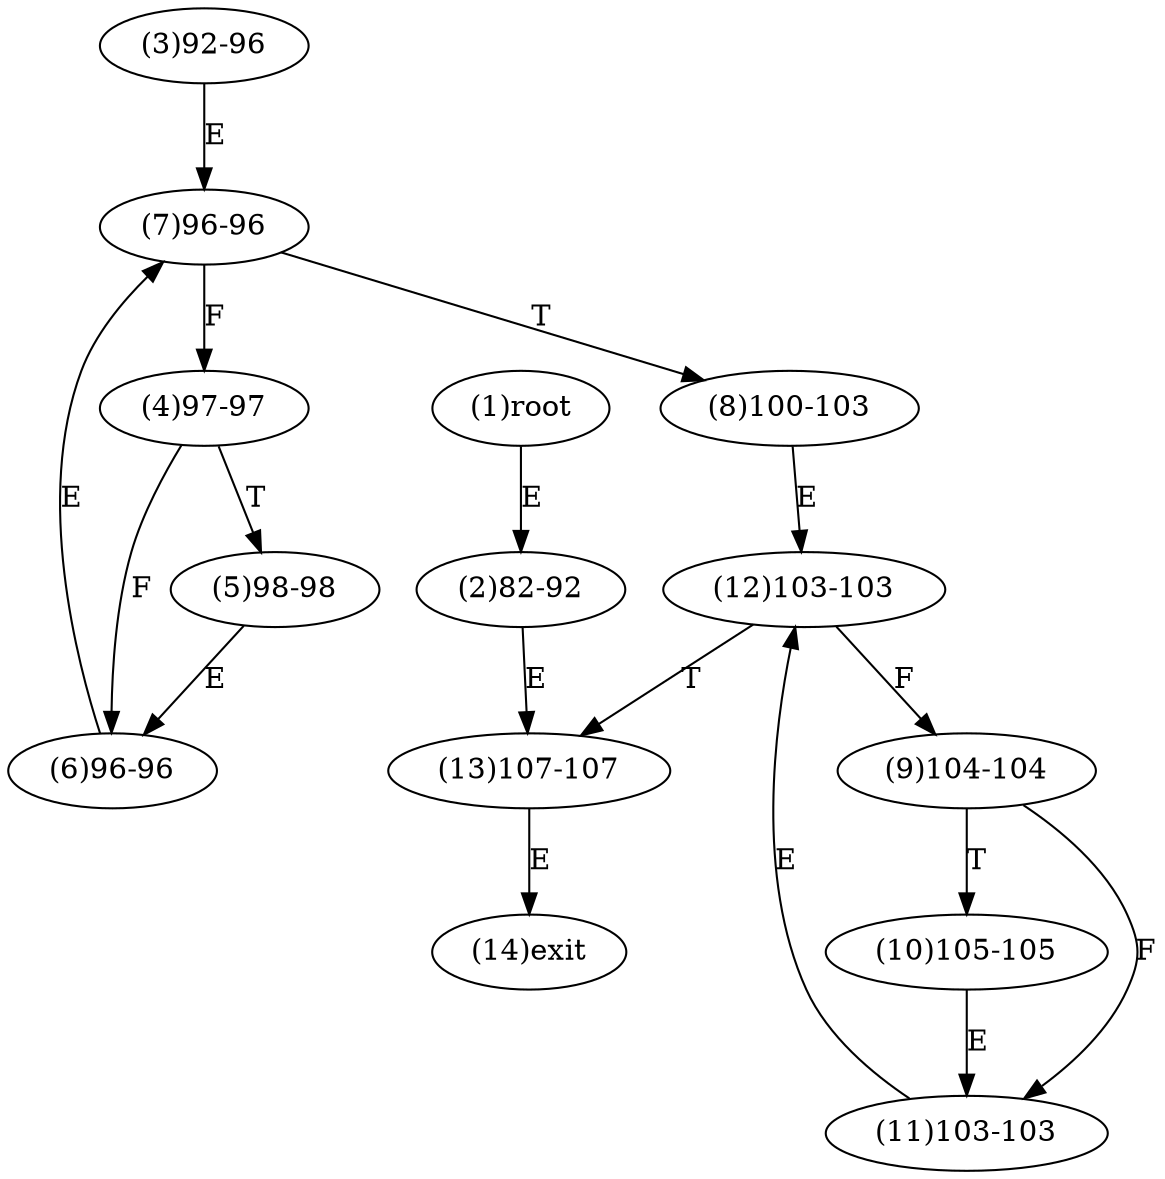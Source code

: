 digraph "" { 
1[ label="(1)root"];
2[ label="(2)82-92"];
3[ label="(3)92-96"];
4[ label="(4)97-97"];
5[ label="(5)98-98"];
6[ label="(6)96-96"];
7[ label="(7)96-96"];
8[ label="(8)100-103"];
9[ label="(9)104-104"];
10[ label="(10)105-105"];
11[ label="(11)103-103"];
12[ label="(12)103-103"];
13[ label="(13)107-107"];
14[ label="(14)exit"];
1->2[ label="E"];
2->13[ label="E"];
3->7[ label="E"];
4->6[ label="F"];
4->5[ label="T"];
5->6[ label="E"];
6->7[ label="E"];
7->4[ label="F"];
7->8[ label="T"];
8->12[ label="E"];
9->11[ label="F"];
9->10[ label="T"];
10->11[ label="E"];
11->12[ label="E"];
12->9[ label="F"];
12->13[ label="T"];
13->14[ label="E"];
}